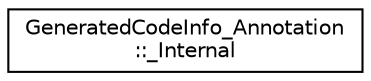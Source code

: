 digraph "类继承关系图"
{
 // LATEX_PDF_SIZE
  edge [fontname="Helvetica",fontsize="10",labelfontname="Helvetica",labelfontsize="10"];
  node [fontname="Helvetica",fontsize="10",shape=record];
  rankdir="LR";
  Node0 [label="GeneratedCodeInfo_Annotation\l::_Internal",height=0.2,width=0.4,color="black", fillcolor="white", style="filled",URL="$classGeneratedCodeInfo__Annotation_1_1__Internal.html",tooltip=" "];
}
